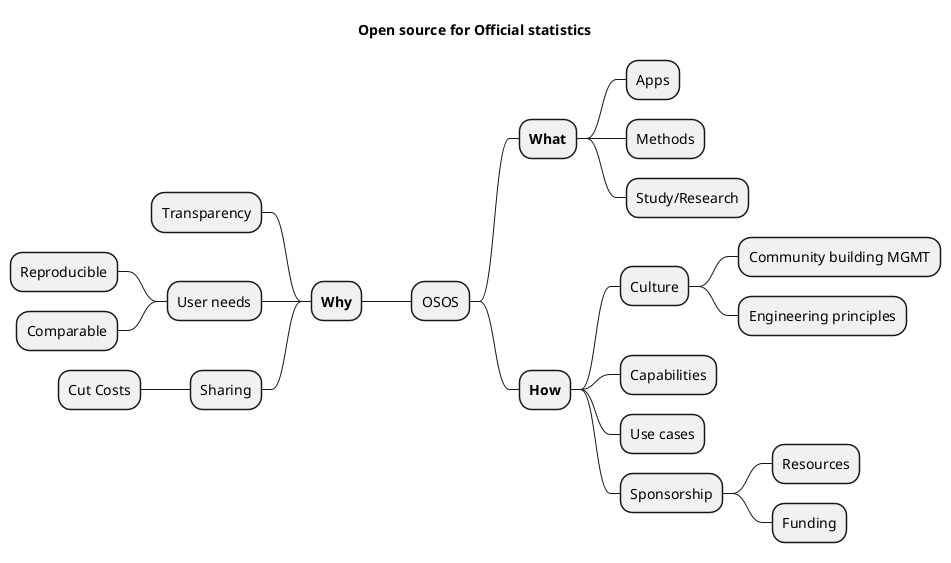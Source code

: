 Mindmap - Open source for Official statistics

<!--
@startmindmap OSOS

title Open source for Official statistics

+ OSOS
-- <b>Why</b>
--- Transparency
--- User needs
---- Reproducible
---- Comparable
--- Sharing
---- Cut Costs
'---- Increase quality
'---- Competence
++ <b>What</b>
+++ Apps
+++ Methods
+++ Study/Research
++ <b>How</b>
+++ Culture
++++ Community building MGMT
++++ Engineering principles
+++ Capabilities
+++ Use cases
+++ Sponsorship
++++ Resources
++++ Funding

@endmindmap
-->

![](firstDiagram.svg)
